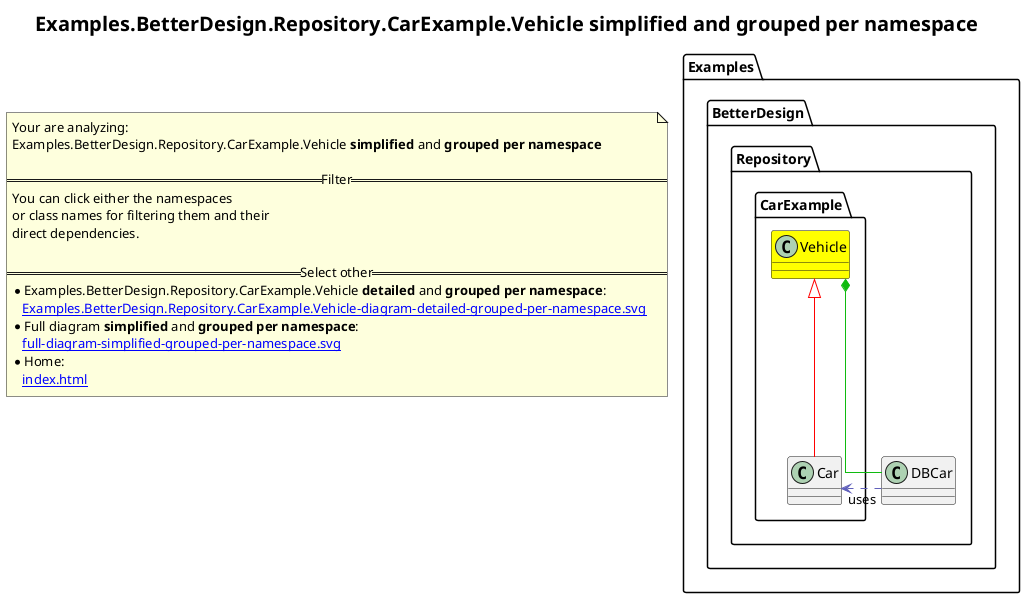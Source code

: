 @startuml
skinparam linetype ortho
title <size:20>Examples.BetterDesign.Repository.CarExample.Vehicle **simplified** and **grouped per namespace**</size>
note "Your are analyzing:\nExamples.BetterDesign.Repository.CarExample.Vehicle **simplified** and **grouped per namespace**\n\n==Filter==\nYou can click either the namespaces \nor class names for filtering them and their\ndirect dependencies.\n\n==Select other==\n* Examples.BetterDesign.Repository.CarExample.Vehicle **detailed** and **grouped per namespace**:\n   [[Examples.BetterDesign.Repository.CarExample.Vehicle-diagram-detailed-grouped-per-namespace.svg]]\n* Full diagram **simplified** and **grouped per namespace**:\n   [[full-diagram-simplified-grouped-per-namespace.svg]]\n* Home:\n   [[index.html]]" as FloatingNote
namespace Examples [[Examples-diagram-simplified-grouped-per-namespace.svg]] {
namespace Examples.BetterDesign [[Examples.BetterDesign-diagram-simplified-grouped-per-namespace.svg]] {
namespace Examples.BetterDesign.Repository [[Examples.BetterDesign.Repository-diagram-simplified-grouped-per-namespace.svg]] {
    class Examples.BetterDesign.Repository.DBCar [[Examples.BetterDesign.Repository.DBCar-diagram-simplified-grouped-per-namespace.svg]]  {
    }
'Compared namespace Examples.BetterDesign.Repository [[Examples.BetterDesign.Repository-diagram-simplified-grouped-per-namespace.svg]] { with last element of     }
' Closing all previous_sub_namespace_list namespace None because file analysis is finished.
' Closing namespace Repository
}
' Closing namespace BetterDesign
}
' Closing namespace Examples
}
namespace Examples [[Examples-diagram-simplified-grouped-per-namespace.svg]] {
namespace Examples.BetterDesign [[Examples.BetterDesign-diagram-simplified-grouped-per-namespace.svg]] {
namespace Examples.BetterDesign.Repository [[Examples.BetterDesign.Repository-diagram-simplified-grouped-per-namespace.svg]] {
namespace Examples.BetterDesign.Repository.CarExample [[Examples.BetterDesign.Repository.CarExample-diagram-simplified-grouped-per-namespace.svg]] {
      class Examples.BetterDesign.Repository.CarExample.Vehicle [[Examples.BetterDesign.Repository.CarExample.Vehicle-diagram-simplified-grouped-per-namespace.svg]] #yellow {
      }
      class Examples.BetterDesign.Repository.CarExample.Car [[Examples.BetterDesign.Repository.CarExample.Car-diagram-simplified-grouped-per-namespace.svg]]  {
      }
'Compared namespace Examples.BetterDesign.Repository.CarExample [[Examples.BetterDesign.Repository.CarExample-diagram-simplified-grouped-per-namespace.svg]] { with last element of       }
' Closing all previous_sub_namespace_list namespace None because file analysis is finished.
' Closing namespace CarExample
}
' Closing namespace Repository
}
' Closing namespace BetterDesign
}
' Closing namespace Examples
}
 ' *************************************** 
 ' *************************************** 
 ' *************************************** 
' Class relations extracted from namespace:
' Examples.BetterDesign.Repository
Examples.BetterDesign.Repository.DBCar .[#6060BB].> Examples.BetterDesign.Repository.CarExample.Car  : uses 
' Class relations extracted from namespace:
' Examples.BetterDesign.Repository.CarExample
Examples.BetterDesign.Repository.CarExample.Vehicle *-[#10BB10]- Examples.BetterDesign.Repository.DBCar 
Examples.BetterDesign.Repository.CarExample.Vehicle <|-[#red]- Examples.BetterDesign.Repository.CarExample.Car
@enduml